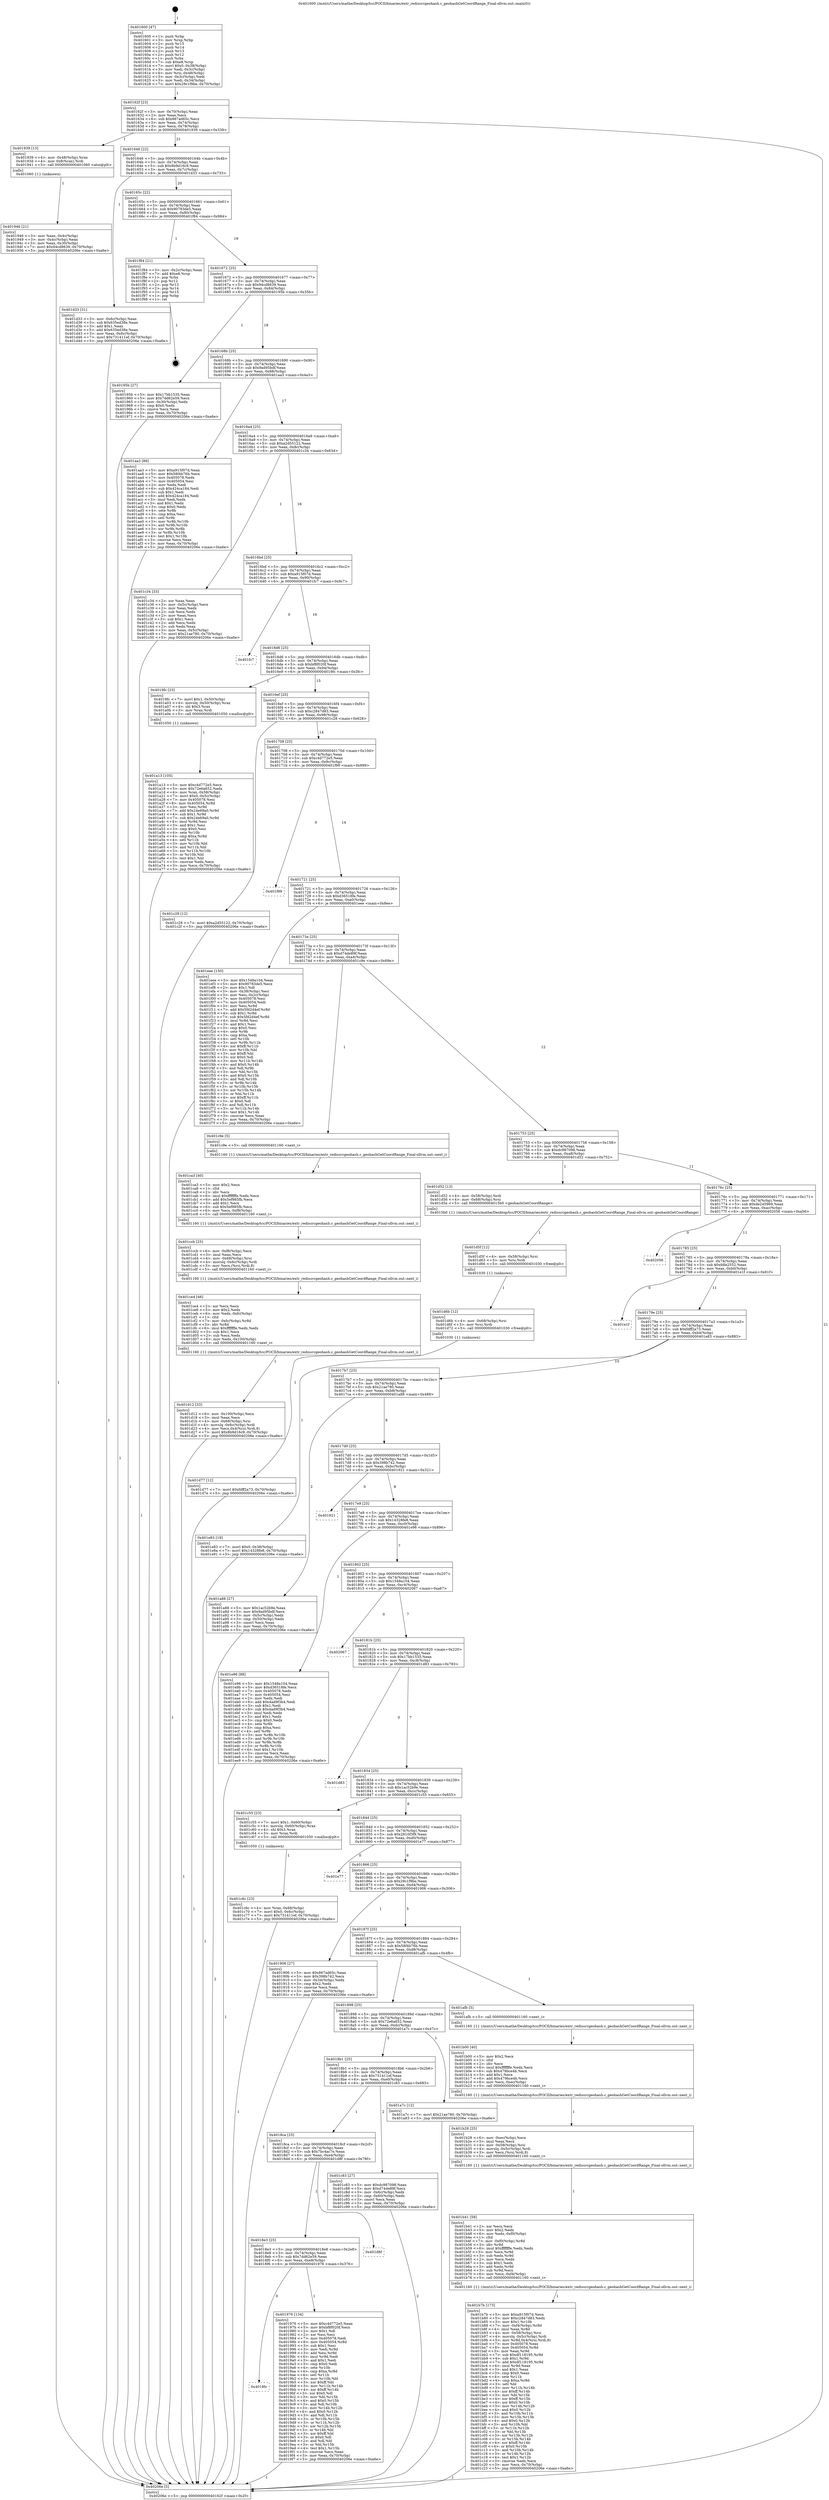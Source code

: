 digraph "0x401600" {
  label = "0x401600 (/mnt/c/Users/mathe/Desktop/tcc/POCII/binaries/extr_redissrcgeohash.c_geohashGetCoordRange_Final-ollvm.out::main(0))"
  labelloc = "t"
  node[shape=record]

  Entry [label="",width=0.3,height=0.3,shape=circle,fillcolor=black,style=filled]
  "0x40162f" [label="{
     0x40162f [23]\l
     | [instrs]\l
     &nbsp;&nbsp;0x40162f \<+3\>: mov -0x70(%rbp),%eax\l
     &nbsp;&nbsp;0x401632 \<+2\>: mov %eax,%ecx\l
     &nbsp;&nbsp;0x401634 \<+6\>: sub $0x867ad65c,%ecx\l
     &nbsp;&nbsp;0x40163a \<+3\>: mov %eax,-0x74(%rbp)\l
     &nbsp;&nbsp;0x40163d \<+3\>: mov %ecx,-0x78(%rbp)\l
     &nbsp;&nbsp;0x401640 \<+6\>: je 0000000000401939 \<main+0x339\>\l
  }"]
  "0x401939" [label="{
     0x401939 [13]\l
     | [instrs]\l
     &nbsp;&nbsp;0x401939 \<+4\>: mov -0x48(%rbp),%rax\l
     &nbsp;&nbsp;0x40193d \<+4\>: mov 0x8(%rax),%rdi\l
     &nbsp;&nbsp;0x401941 \<+5\>: call 0000000000401060 \<atoi@plt\>\l
     | [calls]\l
     &nbsp;&nbsp;0x401060 \{1\} (unknown)\l
  }"]
  "0x401646" [label="{
     0x401646 [22]\l
     | [instrs]\l
     &nbsp;&nbsp;0x401646 \<+5\>: jmp 000000000040164b \<main+0x4b\>\l
     &nbsp;&nbsp;0x40164b \<+3\>: mov -0x74(%rbp),%eax\l
     &nbsp;&nbsp;0x40164e \<+5\>: sub $0x8b9d16c9,%eax\l
     &nbsp;&nbsp;0x401653 \<+3\>: mov %eax,-0x7c(%rbp)\l
     &nbsp;&nbsp;0x401656 \<+6\>: je 0000000000401d33 \<main+0x733\>\l
  }"]
  Exit [label="",width=0.3,height=0.3,shape=circle,fillcolor=black,style=filled,peripheries=2]
  "0x401d33" [label="{
     0x401d33 [31]\l
     | [instrs]\l
     &nbsp;&nbsp;0x401d33 \<+3\>: mov -0x6c(%rbp),%eax\l
     &nbsp;&nbsp;0x401d36 \<+5\>: sub $0x635ed38e,%eax\l
     &nbsp;&nbsp;0x401d3b \<+3\>: add $0x1,%eax\l
     &nbsp;&nbsp;0x401d3e \<+5\>: add $0x635ed38e,%eax\l
     &nbsp;&nbsp;0x401d43 \<+3\>: mov %eax,-0x6c(%rbp)\l
     &nbsp;&nbsp;0x401d46 \<+7\>: movl $0x731411ef,-0x70(%rbp)\l
     &nbsp;&nbsp;0x401d4d \<+5\>: jmp 000000000040206e \<main+0xa6e\>\l
  }"]
  "0x40165c" [label="{
     0x40165c [22]\l
     | [instrs]\l
     &nbsp;&nbsp;0x40165c \<+5\>: jmp 0000000000401661 \<main+0x61\>\l
     &nbsp;&nbsp;0x401661 \<+3\>: mov -0x74(%rbp),%eax\l
     &nbsp;&nbsp;0x401664 \<+5\>: sub $0x90783de5,%eax\l
     &nbsp;&nbsp;0x401669 \<+3\>: mov %eax,-0x80(%rbp)\l
     &nbsp;&nbsp;0x40166c \<+6\>: je 0000000000401f84 \<main+0x984\>\l
  }"]
  "0x401d77" [label="{
     0x401d77 [12]\l
     | [instrs]\l
     &nbsp;&nbsp;0x401d77 \<+7\>: movl $0xfdff2a73,-0x70(%rbp)\l
     &nbsp;&nbsp;0x401d7e \<+5\>: jmp 000000000040206e \<main+0xa6e\>\l
  }"]
  "0x401f84" [label="{
     0x401f84 [21]\l
     | [instrs]\l
     &nbsp;&nbsp;0x401f84 \<+3\>: mov -0x2c(%rbp),%eax\l
     &nbsp;&nbsp;0x401f87 \<+7\>: add $0xe8,%rsp\l
     &nbsp;&nbsp;0x401f8e \<+1\>: pop %rbx\l
     &nbsp;&nbsp;0x401f8f \<+2\>: pop %r12\l
     &nbsp;&nbsp;0x401f91 \<+2\>: pop %r13\l
     &nbsp;&nbsp;0x401f93 \<+2\>: pop %r14\l
     &nbsp;&nbsp;0x401f95 \<+2\>: pop %r15\l
     &nbsp;&nbsp;0x401f97 \<+1\>: pop %rbp\l
     &nbsp;&nbsp;0x401f98 \<+1\>: ret\l
  }"]
  "0x401672" [label="{
     0x401672 [25]\l
     | [instrs]\l
     &nbsp;&nbsp;0x401672 \<+5\>: jmp 0000000000401677 \<main+0x77\>\l
     &nbsp;&nbsp;0x401677 \<+3\>: mov -0x74(%rbp),%eax\l
     &nbsp;&nbsp;0x40167a \<+5\>: sub $0x94cd8639,%eax\l
     &nbsp;&nbsp;0x40167f \<+6\>: mov %eax,-0x84(%rbp)\l
     &nbsp;&nbsp;0x401685 \<+6\>: je 000000000040195b \<main+0x35b\>\l
  }"]
  "0x401d6b" [label="{
     0x401d6b [12]\l
     | [instrs]\l
     &nbsp;&nbsp;0x401d6b \<+4\>: mov -0x68(%rbp),%rsi\l
     &nbsp;&nbsp;0x401d6f \<+3\>: mov %rsi,%rdi\l
     &nbsp;&nbsp;0x401d72 \<+5\>: call 0000000000401030 \<free@plt\>\l
     | [calls]\l
     &nbsp;&nbsp;0x401030 \{1\} (unknown)\l
  }"]
  "0x40195b" [label="{
     0x40195b [27]\l
     | [instrs]\l
     &nbsp;&nbsp;0x40195b \<+5\>: mov $0x17bb1535,%eax\l
     &nbsp;&nbsp;0x401960 \<+5\>: mov $0x7dd62e59,%ecx\l
     &nbsp;&nbsp;0x401965 \<+3\>: mov -0x30(%rbp),%edx\l
     &nbsp;&nbsp;0x401968 \<+3\>: cmp $0x0,%edx\l
     &nbsp;&nbsp;0x40196b \<+3\>: cmove %ecx,%eax\l
     &nbsp;&nbsp;0x40196e \<+3\>: mov %eax,-0x70(%rbp)\l
     &nbsp;&nbsp;0x401971 \<+5\>: jmp 000000000040206e \<main+0xa6e\>\l
  }"]
  "0x40168b" [label="{
     0x40168b [25]\l
     | [instrs]\l
     &nbsp;&nbsp;0x40168b \<+5\>: jmp 0000000000401690 \<main+0x90\>\l
     &nbsp;&nbsp;0x401690 \<+3\>: mov -0x74(%rbp),%eax\l
     &nbsp;&nbsp;0x401693 \<+5\>: sub $0x9ad95bdf,%eax\l
     &nbsp;&nbsp;0x401698 \<+6\>: mov %eax,-0x88(%rbp)\l
     &nbsp;&nbsp;0x40169e \<+6\>: je 0000000000401aa3 \<main+0x4a3\>\l
  }"]
  "0x401d5f" [label="{
     0x401d5f [12]\l
     | [instrs]\l
     &nbsp;&nbsp;0x401d5f \<+4\>: mov -0x58(%rbp),%rsi\l
     &nbsp;&nbsp;0x401d63 \<+3\>: mov %rsi,%rdi\l
     &nbsp;&nbsp;0x401d66 \<+5\>: call 0000000000401030 \<free@plt\>\l
     | [calls]\l
     &nbsp;&nbsp;0x401030 \{1\} (unknown)\l
  }"]
  "0x401aa3" [label="{
     0x401aa3 [88]\l
     | [instrs]\l
     &nbsp;&nbsp;0x401aa3 \<+5\>: mov $0xa915f07d,%eax\l
     &nbsp;&nbsp;0x401aa8 \<+5\>: mov $0x58f4b76b,%ecx\l
     &nbsp;&nbsp;0x401aad \<+7\>: mov 0x405078,%edx\l
     &nbsp;&nbsp;0x401ab4 \<+7\>: mov 0x405054,%esi\l
     &nbsp;&nbsp;0x401abb \<+2\>: mov %edx,%edi\l
     &nbsp;&nbsp;0x401abd \<+6\>: sub $0x424ca184,%edi\l
     &nbsp;&nbsp;0x401ac3 \<+3\>: sub $0x1,%edi\l
     &nbsp;&nbsp;0x401ac6 \<+6\>: add $0x424ca184,%edi\l
     &nbsp;&nbsp;0x401acc \<+3\>: imul %edi,%edx\l
     &nbsp;&nbsp;0x401acf \<+3\>: and $0x1,%edx\l
     &nbsp;&nbsp;0x401ad2 \<+3\>: cmp $0x0,%edx\l
     &nbsp;&nbsp;0x401ad5 \<+4\>: sete %r8b\l
     &nbsp;&nbsp;0x401ad9 \<+3\>: cmp $0xa,%esi\l
     &nbsp;&nbsp;0x401adc \<+4\>: setl %r9b\l
     &nbsp;&nbsp;0x401ae0 \<+3\>: mov %r8b,%r10b\l
     &nbsp;&nbsp;0x401ae3 \<+3\>: and %r9b,%r10b\l
     &nbsp;&nbsp;0x401ae6 \<+3\>: xor %r9b,%r8b\l
     &nbsp;&nbsp;0x401ae9 \<+3\>: or %r8b,%r10b\l
     &nbsp;&nbsp;0x401aec \<+4\>: test $0x1,%r10b\l
     &nbsp;&nbsp;0x401af0 \<+3\>: cmovne %ecx,%eax\l
     &nbsp;&nbsp;0x401af3 \<+3\>: mov %eax,-0x70(%rbp)\l
     &nbsp;&nbsp;0x401af6 \<+5\>: jmp 000000000040206e \<main+0xa6e\>\l
  }"]
  "0x4016a4" [label="{
     0x4016a4 [25]\l
     | [instrs]\l
     &nbsp;&nbsp;0x4016a4 \<+5\>: jmp 00000000004016a9 \<main+0xa9\>\l
     &nbsp;&nbsp;0x4016a9 \<+3\>: mov -0x74(%rbp),%eax\l
     &nbsp;&nbsp;0x4016ac \<+5\>: sub $0xa2d55122,%eax\l
     &nbsp;&nbsp;0x4016b1 \<+6\>: mov %eax,-0x8c(%rbp)\l
     &nbsp;&nbsp;0x4016b7 \<+6\>: je 0000000000401c34 \<main+0x634\>\l
  }"]
  "0x401d12" [label="{
     0x401d12 [33]\l
     | [instrs]\l
     &nbsp;&nbsp;0x401d12 \<+6\>: mov -0x100(%rbp),%ecx\l
     &nbsp;&nbsp;0x401d18 \<+3\>: imul %eax,%ecx\l
     &nbsp;&nbsp;0x401d1b \<+4\>: mov -0x68(%rbp),%rsi\l
     &nbsp;&nbsp;0x401d1f \<+4\>: movslq -0x6c(%rbp),%rdi\l
     &nbsp;&nbsp;0x401d23 \<+4\>: mov %ecx,0x4(%rsi,%rdi,8)\l
     &nbsp;&nbsp;0x401d27 \<+7\>: movl $0x8b9d16c9,-0x70(%rbp)\l
     &nbsp;&nbsp;0x401d2e \<+5\>: jmp 000000000040206e \<main+0xa6e\>\l
  }"]
  "0x401c34" [label="{
     0x401c34 [33]\l
     | [instrs]\l
     &nbsp;&nbsp;0x401c34 \<+2\>: xor %eax,%eax\l
     &nbsp;&nbsp;0x401c36 \<+3\>: mov -0x5c(%rbp),%ecx\l
     &nbsp;&nbsp;0x401c39 \<+2\>: mov %eax,%edx\l
     &nbsp;&nbsp;0x401c3b \<+2\>: sub %ecx,%edx\l
     &nbsp;&nbsp;0x401c3d \<+2\>: mov %eax,%ecx\l
     &nbsp;&nbsp;0x401c3f \<+3\>: sub $0x1,%ecx\l
     &nbsp;&nbsp;0x401c42 \<+2\>: add %ecx,%edx\l
     &nbsp;&nbsp;0x401c44 \<+2\>: sub %edx,%eax\l
     &nbsp;&nbsp;0x401c46 \<+3\>: mov %eax,-0x5c(%rbp)\l
     &nbsp;&nbsp;0x401c49 \<+7\>: movl $0x21ae780,-0x70(%rbp)\l
     &nbsp;&nbsp;0x401c50 \<+5\>: jmp 000000000040206e \<main+0xa6e\>\l
  }"]
  "0x4016bd" [label="{
     0x4016bd [25]\l
     | [instrs]\l
     &nbsp;&nbsp;0x4016bd \<+5\>: jmp 00000000004016c2 \<main+0xc2\>\l
     &nbsp;&nbsp;0x4016c2 \<+3\>: mov -0x74(%rbp),%eax\l
     &nbsp;&nbsp;0x4016c5 \<+5\>: sub $0xa915f07d,%eax\l
     &nbsp;&nbsp;0x4016ca \<+6\>: mov %eax,-0x90(%rbp)\l
     &nbsp;&nbsp;0x4016d0 \<+6\>: je 0000000000401fc7 \<main+0x9c7\>\l
  }"]
  "0x401ce4" [label="{
     0x401ce4 [46]\l
     | [instrs]\l
     &nbsp;&nbsp;0x401ce4 \<+2\>: xor %ecx,%ecx\l
     &nbsp;&nbsp;0x401ce6 \<+5\>: mov $0x2,%edx\l
     &nbsp;&nbsp;0x401ceb \<+6\>: mov %edx,-0xfc(%rbp)\l
     &nbsp;&nbsp;0x401cf1 \<+1\>: cltd\l
     &nbsp;&nbsp;0x401cf2 \<+7\>: mov -0xfc(%rbp),%r8d\l
     &nbsp;&nbsp;0x401cf9 \<+3\>: idiv %r8d\l
     &nbsp;&nbsp;0x401cfc \<+6\>: imul $0xfffffffe,%edx,%edx\l
     &nbsp;&nbsp;0x401d02 \<+3\>: sub $0x1,%ecx\l
     &nbsp;&nbsp;0x401d05 \<+2\>: sub %ecx,%edx\l
     &nbsp;&nbsp;0x401d07 \<+6\>: mov %edx,-0x100(%rbp)\l
     &nbsp;&nbsp;0x401d0d \<+5\>: call 0000000000401160 \<next_i\>\l
     | [calls]\l
     &nbsp;&nbsp;0x401160 \{1\} (/mnt/c/Users/mathe/Desktop/tcc/POCII/binaries/extr_redissrcgeohash.c_geohashGetCoordRange_Final-ollvm.out::next_i)\l
  }"]
  "0x401fc7" [label="{
     0x401fc7\l
  }", style=dashed]
  "0x4016d6" [label="{
     0x4016d6 [25]\l
     | [instrs]\l
     &nbsp;&nbsp;0x4016d6 \<+5\>: jmp 00000000004016db \<main+0xdb\>\l
     &nbsp;&nbsp;0x4016db \<+3\>: mov -0x74(%rbp),%eax\l
     &nbsp;&nbsp;0x4016de \<+5\>: sub $0xbf8f020f,%eax\l
     &nbsp;&nbsp;0x4016e3 \<+6\>: mov %eax,-0x94(%rbp)\l
     &nbsp;&nbsp;0x4016e9 \<+6\>: je 00000000004019fc \<main+0x3fc\>\l
  }"]
  "0x401ccb" [label="{
     0x401ccb [25]\l
     | [instrs]\l
     &nbsp;&nbsp;0x401ccb \<+6\>: mov -0xf8(%rbp),%ecx\l
     &nbsp;&nbsp;0x401cd1 \<+3\>: imul %eax,%ecx\l
     &nbsp;&nbsp;0x401cd4 \<+4\>: mov -0x68(%rbp),%rsi\l
     &nbsp;&nbsp;0x401cd8 \<+4\>: movslq -0x6c(%rbp),%rdi\l
     &nbsp;&nbsp;0x401cdc \<+3\>: mov %ecx,(%rsi,%rdi,8)\l
     &nbsp;&nbsp;0x401cdf \<+5\>: call 0000000000401160 \<next_i\>\l
     | [calls]\l
     &nbsp;&nbsp;0x401160 \{1\} (/mnt/c/Users/mathe/Desktop/tcc/POCII/binaries/extr_redissrcgeohash.c_geohashGetCoordRange_Final-ollvm.out::next_i)\l
  }"]
  "0x4019fc" [label="{
     0x4019fc [23]\l
     | [instrs]\l
     &nbsp;&nbsp;0x4019fc \<+7\>: movl $0x1,-0x50(%rbp)\l
     &nbsp;&nbsp;0x401a03 \<+4\>: movslq -0x50(%rbp),%rax\l
     &nbsp;&nbsp;0x401a07 \<+4\>: shl $0x3,%rax\l
     &nbsp;&nbsp;0x401a0b \<+3\>: mov %rax,%rdi\l
     &nbsp;&nbsp;0x401a0e \<+5\>: call 0000000000401050 \<malloc@plt\>\l
     | [calls]\l
     &nbsp;&nbsp;0x401050 \{1\} (unknown)\l
  }"]
  "0x4016ef" [label="{
     0x4016ef [25]\l
     | [instrs]\l
     &nbsp;&nbsp;0x4016ef \<+5\>: jmp 00000000004016f4 \<main+0xf4\>\l
     &nbsp;&nbsp;0x4016f4 \<+3\>: mov -0x74(%rbp),%eax\l
     &nbsp;&nbsp;0x4016f7 \<+5\>: sub $0xc2847d83,%eax\l
     &nbsp;&nbsp;0x4016fc \<+6\>: mov %eax,-0x98(%rbp)\l
     &nbsp;&nbsp;0x401702 \<+6\>: je 0000000000401c28 \<main+0x628\>\l
  }"]
  "0x401ca3" [label="{
     0x401ca3 [40]\l
     | [instrs]\l
     &nbsp;&nbsp;0x401ca3 \<+5\>: mov $0x2,%ecx\l
     &nbsp;&nbsp;0x401ca8 \<+1\>: cltd\l
     &nbsp;&nbsp;0x401ca9 \<+2\>: idiv %ecx\l
     &nbsp;&nbsp;0x401cab \<+6\>: imul $0xfffffffe,%edx,%ecx\l
     &nbsp;&nbsp;0x401cb1 \<+6\>: add $0x5ef985fb,%ecx\l
     &nbsp;&nbsp;0x401cb7 \<+3\>: add $0x1,%ecx\l
     &nbsp;&nbsp;0x401cba \<+6\>: sub $0x5ef985fb,%ecx\l
     &nbsp;&nbsp;0x401cc0 \<+6\>: mov %ecx,-0xf8(%rbp)\l
     &nbsp;&nbsp;0x401cc6 \<+5\>: call 0000000000401160 \<next_i\>\l
     | [calls]\l
     &nbsp;&nbsp;0x401160 \{1\} (/mnt/c/Users/mathe/Desktop/tcc/POCII/binaries/extr_redissrcgeohash.c_geohashGetCoordRange_Final-ollvm.out::next_i)\l
  }"]
  "0x401c28" [label="{
     0x401c28 [12]\l
     | [instrs]\l
     &nbsp;&nbsp;0x401c28 \<+7\>: movl $0xa2d55122,-0x70(%rbp)\l
     &nbsp;&nbsp;0x401c2f \<+5\>: jmp 000000000040206e \<main+0xa6e\>\l
  }"]
  "0x401708" [label="{
     0x401708 [25]\l
     | [instrs]\l
     &nbsp;&nbsp;0x401708 \<+5\>: jmp 000000000040170d \<main+0x10d\>\l
     &nbsp;&nbsp;0x40170d \<+3\>: mov -0x74(%rbp),%eax\l
     &nbsp;&nbsp;0x401710 \<+5\>: sub $0xc4d772e5,%eax\l
     &nbsp;&nbsp;0x401715 \<+6\>: mov %eax,-0x9c(%rbp)\l
     &nbsp;&nbsp;0x40171b \<+6\>: je 0000000000401f99 \<main+0x999\>\l
  }"]
  "0x401c6c" [label="{
     0x401c6c [23]\l
     | [instrs]\l
     &nbsp;&nbsp;0x401c6c \<+4\>: mov %rax,-0x68(%rbp)\l
     &nbsp;&nbsp;0x401c70 \<+7\>: movl $0x0,-0x6c(%rbp)\l
     &nbsp;&nbsp;0x401c77 \<+7\>: movl $0x731411ef,-0x70(%rbp)\l
     &nbsp;&nbsp;0x401c7e \<+5\>: jmp 000000000040206e \<main+0xa6e\>\l
  }"]
  "0x401f99" [label="{
     0x401f99\l
  }", style=dashed]
  "0x401721" [label="{
     0x401721 [25]\l
     | [instrs]\l
     &nbsp;&nbsp;0x401721 \<+5\>: jmp 0000000000401726 \<main+0x126\>\l
     &nbsp;&nbsp;0x401726 \<+3\>: mov -0x74(%rbp),%eax\l
     &nbsp;&nbsp;0x401729 \<+5\>: sub $0xd36518fe,%eax\l
     &nbsp;&nbsp;0x40172e \<+6\>: mov %eax,-0xa0(%rbp)\l
     &nbsp;&nbsp;0x401734 \<+6\>: je 0000000000401eee \<main+0x8ee\>\l
  }"]
  "0x401b7b" [label="{
     0x401b7b [173]\l
     | [instrs]\l
     &nbsp;&nbsp;0x401b7b \<+5\>: mov $0xa915f07d,%ecx\l
     &nbsp;&nbsp;0x401b80 \<+5\>: mov $0xc2847d83,%edx\l
     &nbsp;&nbsp;0x401b85 \<+3\>: mov $0x1,%r10b\l
     &nbsp;&nbsp;0x401b88 \<+7\>: mov -0xf4(%rbp),%r8d\l
     &nbsp;&nbsp;0x401b8f \<+4\>: imul %eax,%r8d\l
     &nbsp;&nbsp;0x401b93 \<+4\>: mov -0x58(%rbp),%rsi\l
     &nbsp;&nbsp;0x401b97 \<+4\>: movslq -0x5c(%rbp),%rdi\l
     &nbsp;&nbsp;0x401b9b \<+5\>: mov %r8d,0x4(%rsi,%rdi,8)\l
     &nbsp;&nbsp;0x401ba0 \<+7\>: mov 0x405078,%eax\l
     &nbsp;&nbsp;0x401ba7 \<+8\>: mov 0x405054,%r8d\l
     &nbsp;&nbsp;0x401baf \<+3\>: mov %eax,%r9d\l
     &nbsp;&nbsp;0x401bb2 \<+7\>: sub $0xdf118195,%r9d\l
     &nbsp;&nbsp;0x401bb9 \<+4\>: sub $0x1,%r9d\l
     &nbsp;&nbsp;0x401bbd \<+7\>: add $0xdf118195,%r9d\l
     &nbsp;&nbsp;0x401bc4 \<+4\>: imul %r9d,%eax\l
     &nbsp;&nbsp;0x401bc8 \<+3\>: and $0x1,%eax\l
     &nbsp;&nbsp;0x401bcb \<+3\>: cmp $0x0,%eax\l
     &nbsp;&nbsp;0x401bce \<+4\>: sete %r11b\l
     &nbsp;&nbsp;0x401bd2 \<+4\>: cmp $0xa,%r8d\l
     &nbsp;&nbsp;0x401bd6 \<+3\>: setl %bl\l
     &nbsp;&nbsp;0x401bd9 \<+3\>: mov %r11b,%r14b\l
     &nbsp;&nbsp;0x401bdc \<+4\>: xor $0xff,%r14b\l
     &nbsp;&nbsp;0x401be0 \<+3\>: mov %bl,%r15b\l
     &nbsp;&nbsp;0x401be3 \<+4\>: xor $0xff,%r15b\l
     &nbsp;&nbsp;0x401be7 \<+4\>: xor $0x0,%r10b\l
     &nbsp;&nbsp;0x401beb \<+3\>: mov %r14b,%r12b\l
     &nbsp;&nbsp;0x401bee \<+4\>: and $0x0,%r12b\l
     &nbsp;&nbsp;0x401bf2 \<+3\>: and %r10b,%r11b\l
     &nbsp;&nbsp;0x401bf5 \<+3\>: mov %r15b,%r13b\l
     &nbsp;&nbsp;0x401bf8 \<+4\>: and $0x0,%r13b\l
     &nbsp;&nbsp;0x401bfc \<+3\>: and %r10b,%bl\l
     &nbsp;&nbsp;0x401bff \<+3\>: or %r11b,%r12b\l
     &nbsp;&nbsp;0x401c02 \<+3\>: or %bl,%r13b\l
     &nbsp;&nbsp;0x401c05 \<+3\>: xor %r13b,%r12b\l
     &nbsp;&nbsp;0x401c08 \<+3\>: or %r15b,%r14b\l
     &nbsp;&nbsp;0x401c0b \<+4\>: xor $0xff,%r14b\l
     &nbsp;&nbsp;0x401c0f \<+4\>: or $0x0,%r10b\l
     &nbsp;&nbsp;0x401c13 \<+3\>: and %r10b,%r14b\l
     &nbsp;&nbsp;0x401c16 \<+3\>: or %r14b,%r12b\l
     &nbsp;&nbsp;0x401c19 \<+4\>: test $0x1,%r12b\l
     &nbsp;&nbsp;0x401c1d \<+3\>: cmovne %edx,%ecx\l
     &nbsp;&nbsp;0x401c20 \<+3\>: mov %ecx,-0x70(%rbp)\l
     &nbsp;&nbsp;0x401c23 \<+5\>: jmp 000000000040206e \<main+0xa6e\>\l
  }"]
  "0x401eee" [label="{
     0x401eee [150]\l
     | [instrs]\l
     &nbsp;&nbsp;0x401eee \<+5\>: mov $0x1548a104,%eax\l
     &nbsp;&nbsp;0x401ef3 \<+5\>: mov $0x90783de5,%ecx\l
     &nbsp;&nbsp;0x401ef8 \<+2\>: mov $0x1,%dl\l
     &nbsp;&nbsp;0x401efa \<+3\>: mov -0x38(%rbp),%esi\l
     &nbsp;&nbsp;0x401efd \<+3\>: mov %esi,-0x2c(%rbp)\l
     &nbsp;&nbsp;0x401f00 \<+7\>: mov 0x405078,%esi\l
     &nbsp;&nbsp;0x401f07 \<+7\>: mov 0x405054,%edi\l
     &nbsp;&nbsp;0x401f0e \<+3\>: mov %esi,%r8d\l
     &nbsp;&nbsp;0x401f11 \<+7\>: add $0x5fd2d4ef,%r8d\l
     &nbsp;&nbsp;0x401f18 \<+4\>: sub $0x1,%r8d\l
     &nbsp;&nbsp;0x401f1c \<+7\>: sub $0x5fd2d4ef,%r8d\l
     &nbsp;&nbsp;0x401f23 \<+4\>: imul %r8d,%esi\l
     &nbsp;&nbsp;0x401f27 \<+3\>: and $0x1,%esi\l
     &nbsp;&nbsp;0x401f2a \<+3\>: cmp $0x0,%esi\l
     &nbsp;&nbsp;0x401f2d \<+4\>: sete %r9b\l
     &nbsp;&nbsp;0x401f31 \<+3\>: cmp $0xa,%edi\l
     &nbsp;&nbsp;0x401f34 \<+4\>: setl %r10b\l
     &nbsp;&nbsp;0x401f38 \<+3\>: mov %r9b,%r11b\l
     &nbsp;&nbsp;0x401f3b \<+4\>: xor $0xff,%r11b\l
     &nbsp;&nbsp;0x401f3f \<+3\>: mov %r10b,%bl\l
     &nbsp;&nbsp;0x401f42 \<+3\>: xor $0xff,%bl\l
     &nbsp;&nbsp;0x401f45 \<+3\>: xor $0x0,%dl\l
     &nbsp;&nbsp;0x401f48 \<+3\>: mov %r11b,%r14b\l
     &nbsp;&nbsp;0x401f4b \<+4\>: and $0x0,%r14b\l
     &nbsp;&nbsp;0x401f4f \<+3\>: and %dl,%r9b\l
     &nbsp;&nbsp;0x401f52 \<+3\>: mov %bl,%r15b\l
     &nbsp;&nbsp;0x401f55 \<+4\>: and $0x0,%r15b\l
     &nbsp;&nbsp;0x401f59 \<+3\>: and %dl,%r10b\l
     &nbsp;&nbsp;0x401f5c \<+3\>: or %r9b,%r14b\l
     &nbsp;&nbsp;0x401f5f \<+3\>: or %r10b,%r15b\l
     &nbsp;&nbsp;0x401f62 \<+3\>: xor %r15b,%r14b\l
     &nbsp;&nbsp;0x401f65 \<+3\>: or %bl,%r11b\l
     &nbsp;&nbsp;0x401f68 \<+4\>: xor $0xff,%r11b\l
     &nbsp;&nbsp;0x401f6c \<+3\>: or $0x0,%dl\l
     &nbsp;&nbsp;0x401f6f \<+3\>: and %dl,%r11b\l
     &nbsp;&nbsp;0x401f72 \<+3\>: or %r11b,%r14b\l
     &nbsp;&nbsp;0x401f75 \<+4\>: test $0x1,%r14b\l
     &nbsp;&nbsp;0x401f79 \<+3\>: cmovne %ecx,%eax\l
     &nbsp;&nbsp;0x401f7c \<+3\>: mov %eax,-0x70(%rbp)\l
     &nbsp;&nbsp;0x401f7f \<+5\>: jmp 000000000040206e \<main+0xa6e\>\l
  }"]
  "0x40173a" [label="{
     0x40173a [25]\l
     | [instrs]\l
     &nbsp;&nbsp;0x40173a \<+5\>: jmp 000000000040173f \<main+0x13f\>\l
     &nbsp;&nbsp;0x40173f \<+3\>: mov -0x74(%rbp),%eax\l
     &nbsp;&nbsp;0x401742 \<+5\>: sub $0xd74de89f,%eax\l
     &nbsp;&nbsp;0x401747 \<+6\>: mov %eax,-0xa4(%rbp)\l
     &nbsp;&nbsp;0x40174d \<+6\>: je 0000000000401c9e \<main+0x69e\>\l
  }"]
  "0x401b41" [label="{
     0x401b41 [58]\l
     | [instrs]\l
     &nbsp;&nbsp;0x401b41 \<+2\>: xor %ecx,%ecx\l
     &nbsp;&nbsp;0x401b43 \<+5\>: mov $0x2,%edx\l
     &nbsp;&nbsp;0x401b48 \<+6\>: mov %edx,-0xf0(%rbp)\l
     &nbsp;&nbsp;0x401b4e \<+1\>: cltd\l
     &nbsp;&nbsp;0x401b4f \<+7\>: mov -0xf0(%rbp),%r8d\l
     &nbsp;&nbsp;0x401b56 \<+3\>: idiv %r8d\l
     &nbsp;&nbsp;0x401b59 \<+6\>: imul $0xfffffffe,%edx,%edx\l
     &nbsp;&nbsp;0x401b5f \<+3\>: mov %ecx,%r9d\l
     &nbsp;&nbsp;0x401b62 \<+3\>: sub %edx,%r9d\l
     &nbsp;&nbsp;0x401b65 \<+2\>: mov %ecx,%edx\l
     &nbsp;&nbsp;0x401b67 \<+3\>: sub $0x1,%edx\l
     &nbsp;&nbsp;0x401b6a \<+3\>: add %edx,%r9d\l
     &nbsp;&nbsp;0x401b6d \<+3\>: sub %r9d,%ecx\l
     &nbsp;&nbsp;0x401b70 \<+6\>: mov %ecx,-0xf4(%rbp)\l
     &nbsp;&nbsp;0x401b76 \<+5\>: call 0000000000401160 \<next_i\>\l
     | [calls]\l
     &nbsp;&nbsp;0x401160 \{1\} (/mnt/c/Users/mathe/Desktop/tcc/POCII/binaries/extr_redissrcgeohash.c_geohashGetCoordRange_Final-ollvm.out::next_i)\l
  }"]
  "0x401c9e" [label="{
     0x401c9e [5]\l
     | [instrs]\l
     &nbsp;&nbsp;0x401c9e \<+5\>: call 0000000000401160 \<next_i\>\l
     | [calls]\l
     &nbsp;&nbsp;0x401160 \{1\} (/mnt/c/Users/mathe/Desktop/tcc/POCII/binaries/extr_redissrcgeohash.c_geohashGetCoordRange_Final-ollvm.out::next_i)\l
  }"]
  "0x401753" [label="{
     0x401753 [25]\l
     | [instrs]\l
     &nbsp;&nbsp;0x401753 \<+5\>: jmp 0000000000401758 \<main+0x158\>\l
     &nbsp;&nbsp;0x401758 \<+3\>: mov -0x74(%rbp),%eax\l
     &nbsp;&nbsp;0x40175b \<+5\>: sub $0xdc987098,%eax\l
     &nbsp;&nbsp;0x401760 \<+6\>: mov %eax,-0xa8(%rbp)\l
     &nbsp;&nbsp;0x401766 \<+6\>: je 0000000000401d52 \<main+0x752\>\l
  }"]
  "0x401b28" [label="{
     0x401b28 [25]\l
     | [instrs]\l
     &nbsp;&nbsp;0x401b28 \<+6\>: mov -0xec(%rbp),%ecx\l
     &nbsp;&nbsp;0x401b2e \<+3\>: imul %eax,%ecx\l
     &nbsp;&nbsp;0x401b31 \<+4\>: mov -0x58(%rbp),%rsi\l
     &nbsp;&nbsp;0x401b35 \<+4\>: movslq -0x5c(%rbp),%rdi\l
     &nbsp;&nbsp;0x401b39 \<+3\>: mov %ecx,(%rsi,%rdi,8)\l
     &nbsp;&nbsp;0x401b3c \<+5\>: call 0000000000401160 \<next_i\>\l
     | [calls]\l
     &nbsp;&nbsp;0x401160 \{1\} (/mnt/c/Users/mathe/Desktop/tcc/POCII/binaries/extr_redissrcgeohash.c_geohashGetCoordRange_Final-ollvm.out::next_i)\l
  }"]
  "0x401d52" [label="{
     0x401d52 [13]\l
     | [instrs]\l
     &nbsp;&nbsp;0x401d52 \<+4\>: mov -0x58(%rbp),%rdi\l
     &nbsp;&nbsp;0x401d56 \<+4\>: mov -0x68(%rbp),%rsi\l
     &nbsp;&nbsp;0x401d5a \<+5\>: call 00000000004015b0 \<geohashGetCoordRange\>\l
     | [calls]\l
     &nbsp;&nbsp;0x4015b0 \{1\} (/mnt/c/Users/mathe/Desktop/tcc/POCII/binaries/extr_redissrcgeohash.c_geohashGetCoordRange_Final-ollvm.out::geohashGetCoordRange)\l
  }"]
  "0x40176c" [label="{
     0x40176c [25]\l
     | [instrs]\l
     &nbsp;&nbsp;0x40176c \<+5\>: jmp 0000000000401771 \<main+0x171\>\l
     &nbsp;&nbsp;0x401771 \<+3\>: mov -0x74(%rbp),%eax\l
     &nbsp;&nbsp;0x401774 \<+5\>: sub $0xde245969,%eax\l
     &nbsp;&nbsp;0x401779 \<+6\>: mov %eax,-0xac(%rbp)\l
     &nbsp;&nbsp;0x40177f \<+6\>: je 0000000000402056 \<main+0xa56\>\l
  }"]
  "0x401b00" [label="{
     0x401b00 [40]\l
     | [instrs]\l
     &nbsp;&nbsp;0x401b00 \<+5\>: mov $0x2,%ecx\l
     &nbsp;&nbsp;0x401b05 \<+1\>: cltd\l
     &nbsp;&nbsp;0x401b06 \<+2\>: idiv %ecx\l
     &nbsp;&nbsp;0x401b08 \<+6\>: imul $0xfffffffe,%edx,%ecx\l
     &nbsp;&nbsp;0x401b0e \<+6\>: sub $0x479bce4b,%ecx\l
     &nbsp;&nbsp;0x401b14 \<+3\>: add $0x1,%ecx\l
     &nbsp;&nbsp;0x401b17 \<+6\>: add $0x479bce4b,%ecx\l
     &nbsp;&nbsp;0x401b1d \<+6\>: mov %ecx,-0xec(%rbp)\l
     &nbsp;&nbsp;0x401b23 \<+5\>: call 0000000000401160 \<next_i\>\l
     | [calls]\l
     &nbsp;&nbsp;0x401160 \{1\} (/mnt/c/Users/mathe/Desktop/tcc/POCII/binaries/extr_redissrcgeohash.c_geohashGetCoordRange_Final-ollvm.out::next_i)\l
  }"]
  "0x402056" [label="{
     0x402056\l
  }", style=dashed]
  "0x401785" [label="{
     0x401785 [25]\l
     | [instrs]\l
     &nbsp;&nbsp;0x401785 \<+5\>: jmp 000000000040178a \<main+0x18a\>\l
     &nbsp;&nbsp;0x40178a \<+3\>: mov -0x74(%rbp),%eax\l
     &nbsp;&nbsp;0x40178d \<+5\>: sub $0xfdfe2552,%eax\l
     &nbsp;&nbsp;0x401792 \<+6\>: mov %eax,-0xb0(%rbp)\l
     &nbsp;&nbsp;0x401798 \<+6\>: je 0000000000401e1f \<main+0x81f\>\l
  }"]
  "0x401a13" [label="{
     0x401a13 [105]\l
     | [instrs]\l
     &nbsp;&nbsp;0x401a13 \<+5\>: mov $0xc4d772e5,%ecx\l
     &nbsp;&nbsp;0x401a18 \<+5\>: mov $0x72e6a652,%edx\l
     &nbsp;&nbsp;0x401a1d \<+4\>: mov %rax,-0x58(%rbp)\l
     &nbsp;&nbsp;0x401a21 \<+7\>: movl $0x0,-0x5c(%rbp)\l
     &nbsp;&nbsp;0x401a28 \<+7\>: mov 0x405078,%esi\l
     &nbsp;&nbsp;0x401a2f \<+8\>: mov 0x405054,%r8d\l
     &nbsp;&nbsp;0x401a37 \<+3\>: mov %esi,%r9d\l
     &nbsp;&nbsp;0x401a3a \<+7\>: add $0x24e69a0,%r9d\l
     &nbsp;&nbsp;0x401a41 \<+4\>: sub $0x1,%r9d\l
     &nbsp;&nbsp;0x401a45 \<+7\>: sub $0x24e69a0,%r9d\l
     &nbsp;&nbsp;0x401a4c \<+4\>: imul %r9d,%esi\l
     &nbsp;&nbsp;0x401a50 \<+3\>: and $0x1,%esi\l
     &nbsp;&nbsp;0x401a53 \<+3\>: cmp $0x0,%esi\l
     &nbsp;&nbsp;0x401a56 \<+4\>: sete %r10b\l
     &nbsp;&nbsp;0x401a5a \<+4\>: cmp $0xa,%r8d\l
     &nbsp;&nbsp;0x401a5e \<+4\>: setl %r11b\l
     &nbsp;&nbsp;0x401a62 \<+3\>: mov %r10b,%bl\l
     &nbsp;&nbsp;0x401a65 \<+3\>: and %r11b,%bl\l
     &nbsp;&nbsp;0x401a68 \<+3\>: xor %r11b,%r10b\l
     &nbsp;&nbsp;0x401a6b \<+3\>: or %r10b,%bl\l
     &nbsp;&nbsp;0x401a6e \<+3\>: test $0x1,%bl\l
     &nbsp;&nbsp;0x401a71 \<+3\>: cmovne %edx,%ecx\l
     &nbsp;&nbsp;0x401a74 \<+3\>: mov %ecx,-0x70(%rbp)\l
     &nbsp;&nbsp;0x401a77 \<+5\>: jmp 000000000040206e \<main+0xa6e\>\l
  }"]
  "0x401e1f" [label="{
     0x401e1f\l
  }", style=dashed]
  "0x40179e" [label="{
     0x40179e [25]\l
     | [instrs]\l
     &nbsp;&nbsp;0x40179e \<+5\>: jmp 00000000004017a3 \<main+0x1a3\>\l
     &nbsp;&nbsp;0x4017a3 \<+3\>: mov -0x74(%rbp),%eax\l
     &nbsp;&nbsp;0x4017a6 \<+5\>: sub $0xfdff2a73,%eax\l
     &nbsp;&nbsp;0x4017ab \<+6\>: mov %eax,-0xb4(%rbp)\l
     &nbsp;&nbsp;0x4017b1 \<+6\>: je 0000000000401e83 \<main+0x883\>\l
  }"]
  "0x4018fc" [label="{
     0x4018fc\l
  }", style=dashed]
  "0x401e83" [label="{
     0x401e83 [19]\l
     | [instrs]\l
     &nbsp;&nbsp;0x401e83 \<+7\>: movl $0x0,-0x38(%rbp)\l
     &nbsp;&nbsp;0x401e8a \<+7\>: movl $0x14328fe8,-0x70(%rbp)\l
     &nbsp;&nbsp;0x401e91 \<+5\>: jmp 000000000040206e \<main+0xa6e\>\l
  }"]
  "0x4017b7" [label="{
     0x4017b7 [25]\l
     | [instrs]\l
     &nbsp;&nbsp;0x4017b7 \<+5\>: jmp 00000000004017bc \<main+0x1bc\>\l
     &nbsp;&nbsp;0x4017bc \<+3\>: mov -0x74(%rbp),%eax\l
     &nbsp;&nbsp;0x4017bf \<+5\>: sub $0x21ae780,%eax\l
     &nbsp;&nbsp;0x4017c4 \<+6\>: mov %eax,-0xb8(%rbp)\l
     &nbsp;&nbsp;0x4017ca \<+6\>: je 0000000000401a88 \<main+0x488\>\l
  }"]
  "0x401976" [label="{
     0x401976 [134]\l
     | [instrs]\l
     &nbsp;&nbsp;0x401976 \<+5\>: mov $0xc4d772e5,%eax\l
     &nbsp;&nbsp;0x40197b \<+5\>: mov $0xbf8f020f,%ecx\l
     &nbsp;&nbsp;0x401980 \<+2\>: mov $0x1,%dl\l
     &nbsp;&nbsp;0x401982 \<+2\>: xor %esi,%esi\l
     &nbsp;&nbsp;0x401984 \<+7\>: mov 0x405078,%edi\l
     &nbsp;&nbsp;0x40198b \<+8\>: mov 0x405054,%r8d\l
     &nbsp;&nbsp;0x401993 \<+3\>: sub $0x1,%esi\l
     &nbsp;&nbsp;0x401996 \<+3\>: mov %edi,%r9d\l
     &nbsp;&nbsp;0x401999 \<+3\>: add %esi,%r9d\l
     &nbsp;&nbsp;0x40199c \<+4\>: imul %r9d,%edi\l
     &nbsp;&nbsp;0x4019a0 \<+3\>: and $0x1,%edi\l
     &nbsp;&nbsp;0x4019a3 \<+3\>: cmp $0x0,%edi\l
     &nbsp;&nbsp;0x4019a6 \<+4\>: sete %r10b\l
     &nbsp;&nbsp;0x4019aa \<+4\>: cmp $0xa,%r8d\l
     &nbsp;&nbsp;0x4019ae \<+4\>: setl %r11b\l
     &nbsp;&nbsp;0x4019b2 \<+3\>: mov %r10b,%bl\l
     &nbsp;&nbsp;0x4019b5 \<+3\>: xor $0xff,%bl\l
     &nbsp;&nbsp;0x4019b8 \<+3\>: mov %r11b,%r14b\l
     &nbsp;&nbsp;0x4019bb \<+4\>: xor $0xff,%r14b\l
     &nbsp;&nbsp;0x4019bf \<+3\>: xor $0x0,%dl\l
     &nbsp;&nbsp;0x4019c2 \<+3\>: mov %bl,%r15b\l
     &nbsp;&nbsp;0x4019c5 \<+4\>: and $0x0,%r15b\l
     &nbsp;&nbsp;0x4019c9 \<+3\>: and %dl,%r10b\l
     &nbsp;&nbsp;0x4019cc \<+3\>: mov %r14b,%r12b\l
     &nbsp;&nbsp;0x4019cf \<+4\>: and $0x0,%r12b\l
     &nbsp;&nbsp;0x4019d3 \<+3\>: and %dl,%r11b\l
     &nbsp;&nbsp;0x4019d6 \<+3\>: or %r10b,%r15b\l
     &nbsp;&nbsp;0x4019d9 \<+3\>: or %r11b,%r12b\l
     &nbsp;&nbsp;0x4019dc \<+3\>: xor %r12b,%r15b\l
     &nbsp;&nbsp;0x4019df \<+3\>: or %r14b,%bl\l
     &nbsp;&nbsp;0x4019e2 \<+3\>: xor $0xff,%bl\l
     &nbsp;&nbsp;0x4019e5 \<+3\>: or $0x0,%dl\l
     &nbsp;&nbsp;0x4019e8 \<+2\>: and %dl,%bl\l
     &nbsp;&nbsp;0x4019ea \<+3\>: or %bl,%r15b\l
     &nbsp;&nbsp;0x4019ed \<+4\>: test $0x1,%r15b\l
     &nbsp;&nbsp;0x4019f1 \<+3\>: cmovne %ecx,%eax\l
     &nbsp;&nbsp;0x4019f4 \<+3\>: mov %eax,-0x70(%rbp)\l
     &nbsp;&nbsp;0x4019f7 \<+5\>: jmp 000000000040206e \<main+0xa6e\>\l
  }"]
  "0x401a88" [label="{
     0x401a88 [27]\l
     | [instrs]\l
     &nbsp;&nbsp;0x401a88 \<+5\>: mov $0x1ac52b9e,%eax\l
     &nbsp;&nbsp;0x401a8d \<+5\>: mov $0x9ad95bdf,%ecx\l
     &nbsp;&nbsp;0x401a92 \<+3\>: mov -0x5c(%rbp),%edx\l
     &nbsp;&nbsp;0x401a95 \<+3\>: cmp -0x50(%rbp),%edx\l
     &nbsp;&nbsp;0x401a98 \<+3\>: cmovl %ecx,%eax\l
     &nbsp;&nbsp;0x401a9b \<+3\>: mov %eax,-0x70(%rbp)\l
     &nbsp;&nbsp;0x401a9e \<+5\>: jmp 000000000040206e \<main+0xa6e\>\l
  }"]
  "0x4017d0" [label="{
     0x4017d0 [25]\l
     | [instrs]\l
     &nbsp;&nbsp;0x4017d0 \<+5\>: jmp 00000000004017d5 \<main+0x1d5\>\l
     &nbsp;&nbsp;0x4017d5 \<+3\>: mov -0x74(%rbp),%eax\l
     &nbsp;&nbsp;0x4017d8 \<+5\>: sub $0x398b742,%eax\l
     &nbsp;&nbsp;0x4017dd \<+6\>: mov %eax,-0xbc(%rbp)\l
     &nbsp;&nbsp;0x4017e3 \<+6\>: je 0000000000401921 \<main+0x321\>\l
  }"]
  "0x4018e3" [label="{
     0x4018e3 [25]\l
     | [instrs]\l
     &nbsp;&nbsp;0x4018e3 \<+5\>: jmp 00000000004018e8 \<main+0x2e8\>\l
     &nbsp;&nbsp;0x4018e8 \<+3\>: mov -0x74(%rbp),%eax\l
     &nbsp;&nbsp;0x4018eb \<+5\>: sub $0x7dd62e59,%eax\l
     &nbsp;&nbsp;0x4018f0 \<+6\>: mov %eax,-0xe8(%rbp)\l
     &nbsp;&nbsp;0x4018f6 \<+6\>: je 0000000000401976 \<main+0x376\>\l
  }"]
  "0x401921" [label="{
     0x401921\l
  }", style=dashed]
  "0x4017e9" [label="{
     0x4017e9 [25]\l
     | [instrs]\l
     &nbsp;&nbsp;0x4017e9 \<+5\>: jmp 00000000004017ee \<main+0x1ee\>\l
     &nbsp;&nbsp;0x4017ee \<+3\>: mov -0x74(%rbp),%eax\l
     &nbsp;&nbsp;0x4017f1 \<+5\>: sub $0x14328fe8,%eax\l
     &nbsp;&nbsp;0x4017f6 \<+6\>: mov %eax,-0xc0(%rbp)\l
     &nbsp;&nbsp;0x4017fc \<+6\>: je 0000000000401e96 \<main+0x896\>\l
  }"]
  "0x401d8f" [label="{
     0x401d8f\l
  }", style=dashed]
  "0x401e96" [label="{
     0x401e96 [88]\l
     | [instrs]\l
     &nbsp;&nbsp;0x401e96 \<+5\>: mov $0x1548a104,%eax\l
     &nbsp;&nbsp;0x401e9b \<+5\>: mov $0xd36518fe,%ecx\l
     &nbsp;&nbsp;0x401ea0 \<+7\>: mov 0x405078,%edx\l
     &nbsp;&nbsp;0x401ea7 \<+7\>: mov 0x405054,%esi\l
     &nbsp;&nbsp;0x401eae \<+2\>: mov %edx,%edi\l
     &nbsp;&nbsp;0x401eb0 \<+6\>: add $0x4ad9f3b4,%edi\l
     &nbsp;&nbsp;0x401eb6 \<+3\>: sub $0x1,%edi\l
     &nbsp;&nbsp;0x401eb9 \<+6\>: sub $0x4ad9f3b4,%edi\l
     &nbsp;&nbsp;0x401ebf \<+3\>: imul %edi,%edx\l
     &nbsp;&nbsp;0x401ec2 \<+3\>: and $0x1,%edx\l
     &nbsp;&nbsp;0x401ec5 \<+3\>: cmp $0x0,%edx\l
     &nbsp;&nbsp;0x401ec8 \<+4\>: sete %r8b\l
     &nbsp;&nbsp;0x401ecc \<+3\>: cmp $0xa,%esi\l
     &nbsp;&nbsp;0x401ecf \<+4\>: setl %r9b\l
     &nbsp;&nbsp;0x401ed3 \<+3\>: mov %r8b,%r10b\l
     &nbsp;&nbsp;0x401ed6 \<+3\>: and %r9b,%r10b\l
     &nbsp;&nbsp;0x401ed9 \<+3\>: xor %r9b,%r8b\l
     &nbsp;&nbsp;0x401edc \<+3\>: or %r8b,%r10b\l
     &nbsp;&nbsp;0x401edf \<+4\>: test $0x1,%r10b\l
     &nbsp;&nbsp;0x401ee3 \<+3\>: cmovne %ecx,%eax\l
     &nbsp;&nbsp;0x401ee6 \<+3\>: mov %eax,-0x70(%rbp)\l
     &nbsp;&nbsp;0x401ee9 \<+5\>: jmp 000000000040206e \<main+0xa6e\>\l
  }"]
  "0x401802" [label="{
     0x401802 [25]\l
     | [instrs]\l
     &nbsp;&nbsp;0x401802 \<+5\>: jmp 0000000000401807 \<main+0x207\>\l
     &nbsp;&nbsp;0x401807 \<+3\>: mov -0x74(%rbp),%eax\l
     &nbsp;&nbsp;0x40180a \<+5\>: sub $0x1548a104,%eax\l
     &nbsp;&nbsp;0x40180f \<+6\>: mov %eax,-0xc4(%rbp)\l
     &nbsp;&nbsp;0x401815 \<+6\>: je 0000000000402067 \<main+0xa67\>\l
  }"]
  "0x4018ca" [label="{
     0x4018ca [25]\l
     | [instrs]\l
     &nbsp;&nbsp;0x4018ca \<+5\>: jmp 00000000004018cf \<main+0x2cf\>\l
     &nbsp;&nbsp;0x4018cf \<+3\>: mov -0x74(%rbp),%eax\l
     &nbsp;&nbsp;0x4018d2 \<+5\>: sub $0x7bc4ac7e,%eax\l
     &nbsp;&nbsp;0x4018d7 \<+6\>: mov %eax,-0xe4(%rbp)\l
     &nbsp;&nbsp;0x4018dd \<+6\>: je 0000000000401d8f \<main+0x78f\>\l
  }"]
  "0x402067" [label="{
     0x402067\l
  }", style=dashed]
  "0x40181b" [label="{
     0x40181b [25]\l
     | [instrs]\l
     &nbsp;&nbsp;0x40181b \<+5\>: jmp 0000000000401820 \<main+0x220\>\l
     &nbsp;&nbsp;0x401820 \<+3\>: mov -0x74(%rbp),%eax\l
     &nbsp;&nbsp;0x401823 \<+5\>: sub $0x17bb1535,%eax\l
     &nbsp;&nbsp;0x401828 \<+6\>: mov %eax,-0xc8(%rbp)\l
     &nbsp;&nbsp;0x40182e \<+6\>: je 0000000000401d83 \<main+0x783\>\l
  }"]
  "0x401c83" [label="{
     0x401c83 [27]\l
     | [instrs]\l
     &nbsp;&nbsp;0x401c83 \<+5\>: mov $0xdc987098,%eax\l
     &nbsp;&nbsp;0x401c88 \<+5\>: mov $0xd74de89f,%ecx\l
     &nbsp;&nbsp;0x401c8d \<+3\>: mov -0x6c(%rbp),%edx\l
     &nbsp;&nbsp;0x401c90 \<+3\>: cmp -0x60(%rbp),%edx\l
     &nbsp;&nbsp;0x401c93 \<+3\>: cmovl %ecx,%eax\l
     &nbsp;&nbsp;0x401c96 \<+3\>: mov %eax,-0x70(%rbp)\l
     &nbsp;&nbsp;0x401c99 \<+5\>: jmp 000000000040206e \<main+0xa6e\>\l
  }"]
  "0x401d83" [label="{
     0x401d83\l
  }", style=dashed]
  "0x401834" [label="{
     0x401834 [25]\l
     | [instrs]\l
     &nbsp;&nbsp;0x401834 \<+5\>: jmp 0000000000401839 \<main+0x239\>\l
     &nbsp;&nbsp;0x401839 \<+3\>: mov -0x74(%rbp),%eax\l
     &nbsp;&nbsp;0x40183c \<+5\>: sub $0x1ac52b9e,%eax\l
     &nbsp;&nbsp;0x401841 \<+6\>: mov %eax,-0xcc(%rbp)\l
     &nbsp;&nbsp;0x401847 \<+6\>: je 0000000000401c55 \<main+0x655\>\l
  }"]
  "0x4018b1" [label="{
     0x4018b1 [25]\l
     | [instrs]\l
     &nbsp;&nbsp;0x4018b1 \<+5\>: jmp 00000000004018b6 \<main+0x2b6\>\l
     &nbsp;&nbsp;0x4018b6 \<+3\>: mov -0x74(%rbp),%eax\l
     &nbsp;&nbsp;0x4018b9 \<+5\>: sub $0x731411ef,%eax\l
     &nbsp;&nbsp;0x4018be \<+6\>: mov %eax,-0xe0(%rbp)\l
     &nbsp;&nbsp;0x4018c4 \<+6\>: je 0000000000401c83 \<main+0x683\>\l
  }"]
  "0x401c55" [label="{
     0x401c55 [23]\l
     | [instrs]\l
     &nbsp;&nbsp;0x401c55 \<+7\>: movl $0x1,-0x60(%rbp)\l
     &nbsp;&nbsp;0x401c5c \<+4\>: movslq -0x60(%rbp),%rax\l
     &nbsp;&nbsp;0x401c60 \<+4\>: shl $0x3,%rax\l
     &nbsp;&nbsp;0x401c64 \<+3\>: mov %rax,%rdi\l
     &nbsp;&nbsp;0x401c67 \<+5\>: call 0000000000401050 \<malloc@plt\>\l
     | [calls]\l
     &nbsp;&nbsp;0x401050 \{1\} (unknown)\l
  }"]
  "0x40184d" [label="{
     0x40184d [25]\l
     | [instrs]\l
     &nbsp;&nbsp;0x40184d \<+5\>: jmp 0000000000401852 \<main+0x252\>\l
     &nbsp;&nbsp;0x401852 \<+3\>: mov -0x74(%rbp),%eax\l
     &nbsp;&nbsp;0x401855 \<+5\>: sub $0x2810f3f9,%eax\l
     &nbsp;&nbsp;0x40185a \<+6\>: mov %eax,-0xd0(%rbp)\l
     &nbsp;&nbsp;0x401860 \<+6\>: je 0000000000401e77 \<main+0x877\>\l
  }"]
  "0x401a7c" [label="{
     0x401a7c [12]\l
     | [instrs]\l
     &nbsp;&nbsp;0x401a7c \<+7\>: movl $0x21ae780,-0x70(%rbp)\l
     &nbsp;&nbsp;0x401a83 \<+5\>: jmp 000000000040206e \<main+0xa6e\>\l
  }"]
  "0x401e77" [label="{
     0x401e77\l
  }", style=dashed]
  "0x401866" [label="{
     0x401866 [25]\l
     | [instrs]\l
     &nbsp;&nbsp;0x401866 \<+5\>: jmp 000000000040186b \<main+0x26b\>\l
     &nbsp;&nbsp;0x40186b \<+3\>: mov -0x74(%rbp),%eax\l
     &nbsp;&nbsp;0x40186e \<+5\>: sub $0x29c1f9be,%eax\l
     &nbsp;&nbsp;0x401873 \<+6\>: mov %eax,-0xd4(%rbp)\l
     &nbsp;&nbsp;0x401879 \<+6\>: je 0000000000401906 \<main+0x306\>\l
  }"]
  "0x401898" [label="{
     0x401898 [25]\l
     | [instrs]\l
     &nbsp;&nbsp;0x401898 \<+5\>: jmp 000000000040189d \<main+0x29d\>\l
     &nbsp;&nbsp;0x40189d \<+3\>: mov -0x74(%rbp),%eax\l
     &nbsp;&nbsp;0x4018a0 \<+5\>: sub $0x72e6a652,%eax\l
     &nbsp;&nbsp;0x4018a5 \<+6\>: mov %eax,-0xdc(%rbp)\l
     &nbsp;&nbsp;0x4018ab \<+6\>: je 0000000000401a7c \<main+0x47c\>\l
  }"]
  "0x401906" [label="{
     0x401906 [27]\l
     | [instrs]\l
     &nbsp;&nbsp;0x401906 \<+5\>: mov $0x867ad65c,%eax\l
     &nbsp;&nbsp;0x40190b \<+5\>: mov $0x398b742,%ecx\l
     &nbsp;&nbsp;0x401910 \<+3\>: mov -0x34(%rbp),%edx\l
     &nbsp;&nbsp;0x401913 \<+3\>: cmp $0x2,%edx\l
     &nbsp;&nbsp;0x401916 \<+3\>: cmovne %ecx,%eax\l
     &nbsp;&nbsp;0x401919 \<+3\>: mov %eax,-0x70(%rbp)\l
     &nbsp;&nbsp;0x40191c \<+5\>: jmp 000000000040206e \<main+0xa6e\>\l
  }"]
  "0x40187f" [label="{
     0x40187f [25]\l
     | [instrs]\l
     &nbsp;&nbsp;0x40187f \<+5\>: jmp 0000000000401884 \<main+0x284\>\l
     &nbsp;&nbsp;0x401884 \<+3\>: mov -0x74(%rbp),%eax\l
     &nbsp;&nbsp;0x401887 \<+5\>: sub $0x58f4b76b,%eax\l
     &nbsp;&nbsp;0x40188c \<+6\>: mov %eax,-0xd8(%rbp)\l
     &nbsp;&nbsp;0x401892 \<+6\>: je 0000000000401afb \<main+0x4fb\>\l
  }"]
  "0x40206e" [label="{
     0x40206e [5]\l
     | [instrs]\l
     &nbsp;&nbsp;0x40206e \<+5\>: jmp 000000000040162f \<main+0x2f\>\l
  }"]
  "0x401600" [label="{
     0x401600 [47]\l
     | [instrs]\l
     &nbsp;&nbsp;0x401600 \<+1\>: push %rbp\l
     &nbsp;&nbsp;0x401601 \<+3\>: mov %rsp,%rbp\l
     &nbsp;&nbsp;0x401604 \<+2\>: push %r15\l
     &nbsp;&nbsp;0x401606 \<+2\>: push %r14\l
     &nbsp;&nbsp;0x401608 \<+2\>: push %r13\l
     &nbsp;&nbsp;0x40160a \<+2\>: push %r12\l
     &nbsp;&nbsp;0x40160c \<+1\>: push %rbx\l
     &nbsp;&nbsp;0x40160d \<+7\>: sub $0xe8,%rsp\l
     &nbsp;&nbsp;0x401614 \<+7\>: movl $0x0,-0x38(%rbp)\l
     &nbsp;&nbsp;0x40161b \<+3\>: mov %edi,-0x3c(%rbp)\l
     &nbsp;&nbsp;0x40161e \<+4\>: mov %rsi,-0x48(%rbp)\l
     &nbsp;&nbsp;0x401622 \<+3\>: mov -0x3c(%rbp),%edi\l
     &nbsp;&nbsp;0x401625 \<+3\>: mov %edi,-0x34(%rbp)\l
     &nbsp;&nbsp;0x401628 \<+7\>: movl $0x29c1f9be,-0x70(%rbp)\l
  }"]
  "0x401946" [label="{
     0x401946 [21]\l
     | [instrs]\l
     &nbsp;&nbsp;0x401946 \<+3\>: mov %eax,-0x4c(%rbp)\l
     &nbsp;&nbsp;0x401949 \<+3\>: mov -0x4c(%rbp),%eax\l
     &nbsp;&nbsp;0x40194c \<+3\>: mov %eax,-0x30(%rbp)\l
     &nbsp;&nbsp;0x40194f \<+7\>: movl $0x94cd8639,-0x70(%rbp)\l
     &nbsp;&nbsp;0x401956 \<+5\>: jmp 000000000040206e \<main+0xa6e\>\l
  }"]
  "0x401afb" [label="{
     0x401afb [5]\l
     | [instrs]\l
     &nbsp;&nbsp;0x401afb \<+5\>: call 0000000000401160 \<next_i\>\l
     | [calls]\l
     &nbsp;&nbsp;0x401160 \{1\} (/mnt/c/Users/mathe/Desktop/tcc/POCII/binaries/extr_redissrcgeohash.c_geohashGetCoordRange_Final-ollvm.out::next_i)\l
  }"]
  Entry -> "0x401600" [label=" 1"]
  "0x40162f" -> "0x401939" [label=" 1"]
  "0x40162f" -> "0x401646" [label=" 21"]
  "0x401f84" -> Exit [label=" 1"]
  "0x401646" -> "0x401d33" [label=" 1"]
  "0x401646" -> "0x40165c" [label=" 20"]
  "0x401eee" -> "0x40206e" [label=" 1"]
  "0x40165c" -> "0x401f84" [label=" 1"]
  "0x40165c" -> "0x401672" [label=" 19"]
  "0x401e96" -> "0x40206e" [label=" 1"]
  "0x401672" -> "0x40195b" [label=" 1"]
  "0x401672" -> "0x40168b" [label=" 18"]
  "0x401e83" -> "0x40206e" [label=" 1"]
  "0x40168b" -> "0x401aa3" [label=" 1"]
  "0x40168b" -> "0x4016a4" [label=" 17"]
  "0x401d77" -> "0x40206e" [label=" 1"]
  "0x4016a4" -> "0x401c34" [label=" 1"]
  "0x4016a4" -> "0x4016bd" [label=" 16"]
  "0x401d6b" -> "0x401d77" [label=" 1"]
  "0x4016bd" -> "0x401fc7" [label=" 0"]
  "0x4016bd" -> "0x4016d6" [label=" 16"]
  "0x401d5f" -> "0x401d6b" [label=" 1"]
  "0x4016d6" -> "0x4019fc" [label=" 1"]
  "0x4016d6" -> "0x4016ef" [label=" 15"]
  "0x401d52" -> "0x401d5f" [label=" 1"]
  "0x4016ef" -> "0x401c28" [label=" 1"]
  "0x4016ef" -> "0x401708" [label=" 14"]
  "0x401d33" -> "0x40206e" [label=" 1"]
  "0x401708" -> "0x401f99" [label=" 0"]
  "0x401708" -> "0x401721" [label=" 14"]
  "0x401d12" -> "0x40206e" [label=" 1"]
  "0x401721" -> "0x401eee" [label=" 1"]
  "0x401721" -> "0x40173a" [label=" 13"]
  "0x401ce4" -> "0x401d12" [label=" 1"]
  "0x40173a" -> "0x401c9e" [label=" 1"]
  "0x40173a" -> "0x401753" [label=" 12"]
  "0x401ccb" -> "0x401ce4" [label=" 1"]
  "0x401753" -> "0x401d52" [label=" 1"]
  "0x401753" -> "0x40176c" [label=" 11"]
  "0x401ca3" -> "0x401ccb" [label=" 1"]
  "0x40176c" -> "0x402056" [label=" 0"]
  "0x40176c" -> "0x401785" [label=" 11"]
  "0x401c9e" -> "0x401ca3" [label=" 1"]
  "0x401785" -> "0x401e1f" [label=" 0"]
  "0x401785" -> "0x40179e" [label=" 11"]
  "0x401c83" -> "0x40206e" [label=" 2"]
  "0x40179e" -> "0x401e83" [label=" 1"]
  "0x40179e" -> "0x4017b7" [label=" 10"]
  "0x401c6c" -> "0x40206e" [label=" 1"]
  "0x4017b7" -> "0x401a88" [label=" 2"]
  "0x4017b7" -> "0x4017d0" [label=" 8"]
  "0x401c55" -> "0x401c6c" [label=" 1"]
  "0x4017d0" -> "0x401921" [label=" 0"]
  "0x4017d0" -> "0x4017e9" [label=" 8"]
  "0x401c28" -> "0x40206e" [label=" 1"]
  "0x4017e9" -> "0x401e96" [label=" 1"]
  "0x4017e9" -> "0x401802" [label=" 7"]
  "0x401b7b" -> "0x40206e" [label=" 1"]
  "0x401802" -> "0x402067" [label=" 0"]
  "0x401802" -> "0x40181b" [label=" 7"]
  "0x401b28" -> "0x401b41" [label=" 1"]
  "0x40181b" -> "0x401d83" [label=" 0"]
  "0x40181b" -> "0x401834" [label=" 7"]
  "0x401b00" -> "0x401b28" [label=" 1"]
  "0x401834" -> "0x401c55" [label=" 1"]
  "0x401834" -> "0x40184d" [label=" 6"]
  "0x401aa3" -> "0x40206e" [label=" 1"]
  "0x40184d" -> "0x401e77" [label=" 0"]
  "0x40184d" -> "0x401866" [label=" 6"]
  "0x401a88" -> "0x40206e" [label=" 2"]
  "0x401866" -> "0x401906" [label=" 1"]
  "0x401866" -> "0x40187f" [label=" 5"]
  "0x401906" -> "0x40206e" [label=" 1"]
  "0x401600" -> "0x40162f" [label=" 1"]
  "0x40206e" -> "0x40162f" [label=" 21"]
  "0x401939" -> "0x401946" [label=" 1"]
  "0x401946" -> "0x40206e" [label=" 1"]
  "0x40195b" -> "0x40206e" [label=" 1"]
  "0x401a13" -> "0x40206e" [label=" 1"]
  "0x40187f" -> "0x401afb" [label=" 1"]
  "0x40187f" -> "0x401898" [label=" 4"]
  "0x401a7c" -> "0x40206e" [label=" 1"]
  "0x401898" -> "0x401a7c" [label=" 1"]
  "0x401898" -> "0x4018b1" [label=" 3"]
  "0x401afb" -> "0x401b00" [label=" 1"]
  "0x4018b1" -> "0x401c83" [label=" 2"]
  "0x4018b1" -> "0x4018ca" [label=" 1"]
  "0x401b41" -> "0x401b7b" [label=" 1"]
  "0x4018ca" -> "0x401d8f" [label=" 0"]
  "0x4018ca" -> "0x4018e3" [label=" 1"]
  "0x401c34" -> "0x40206e" [label=" 1"]
  "0x4018e3" -> "0x401976" [label=" 1"]
  "0x4018e3" -> "0x4018fc" [label=" 0"]
  "0x401976" -> "0x40206e" [label=" 1"]
  "0x4019fc" -> "0x401a13" [label=" 1"]
}
